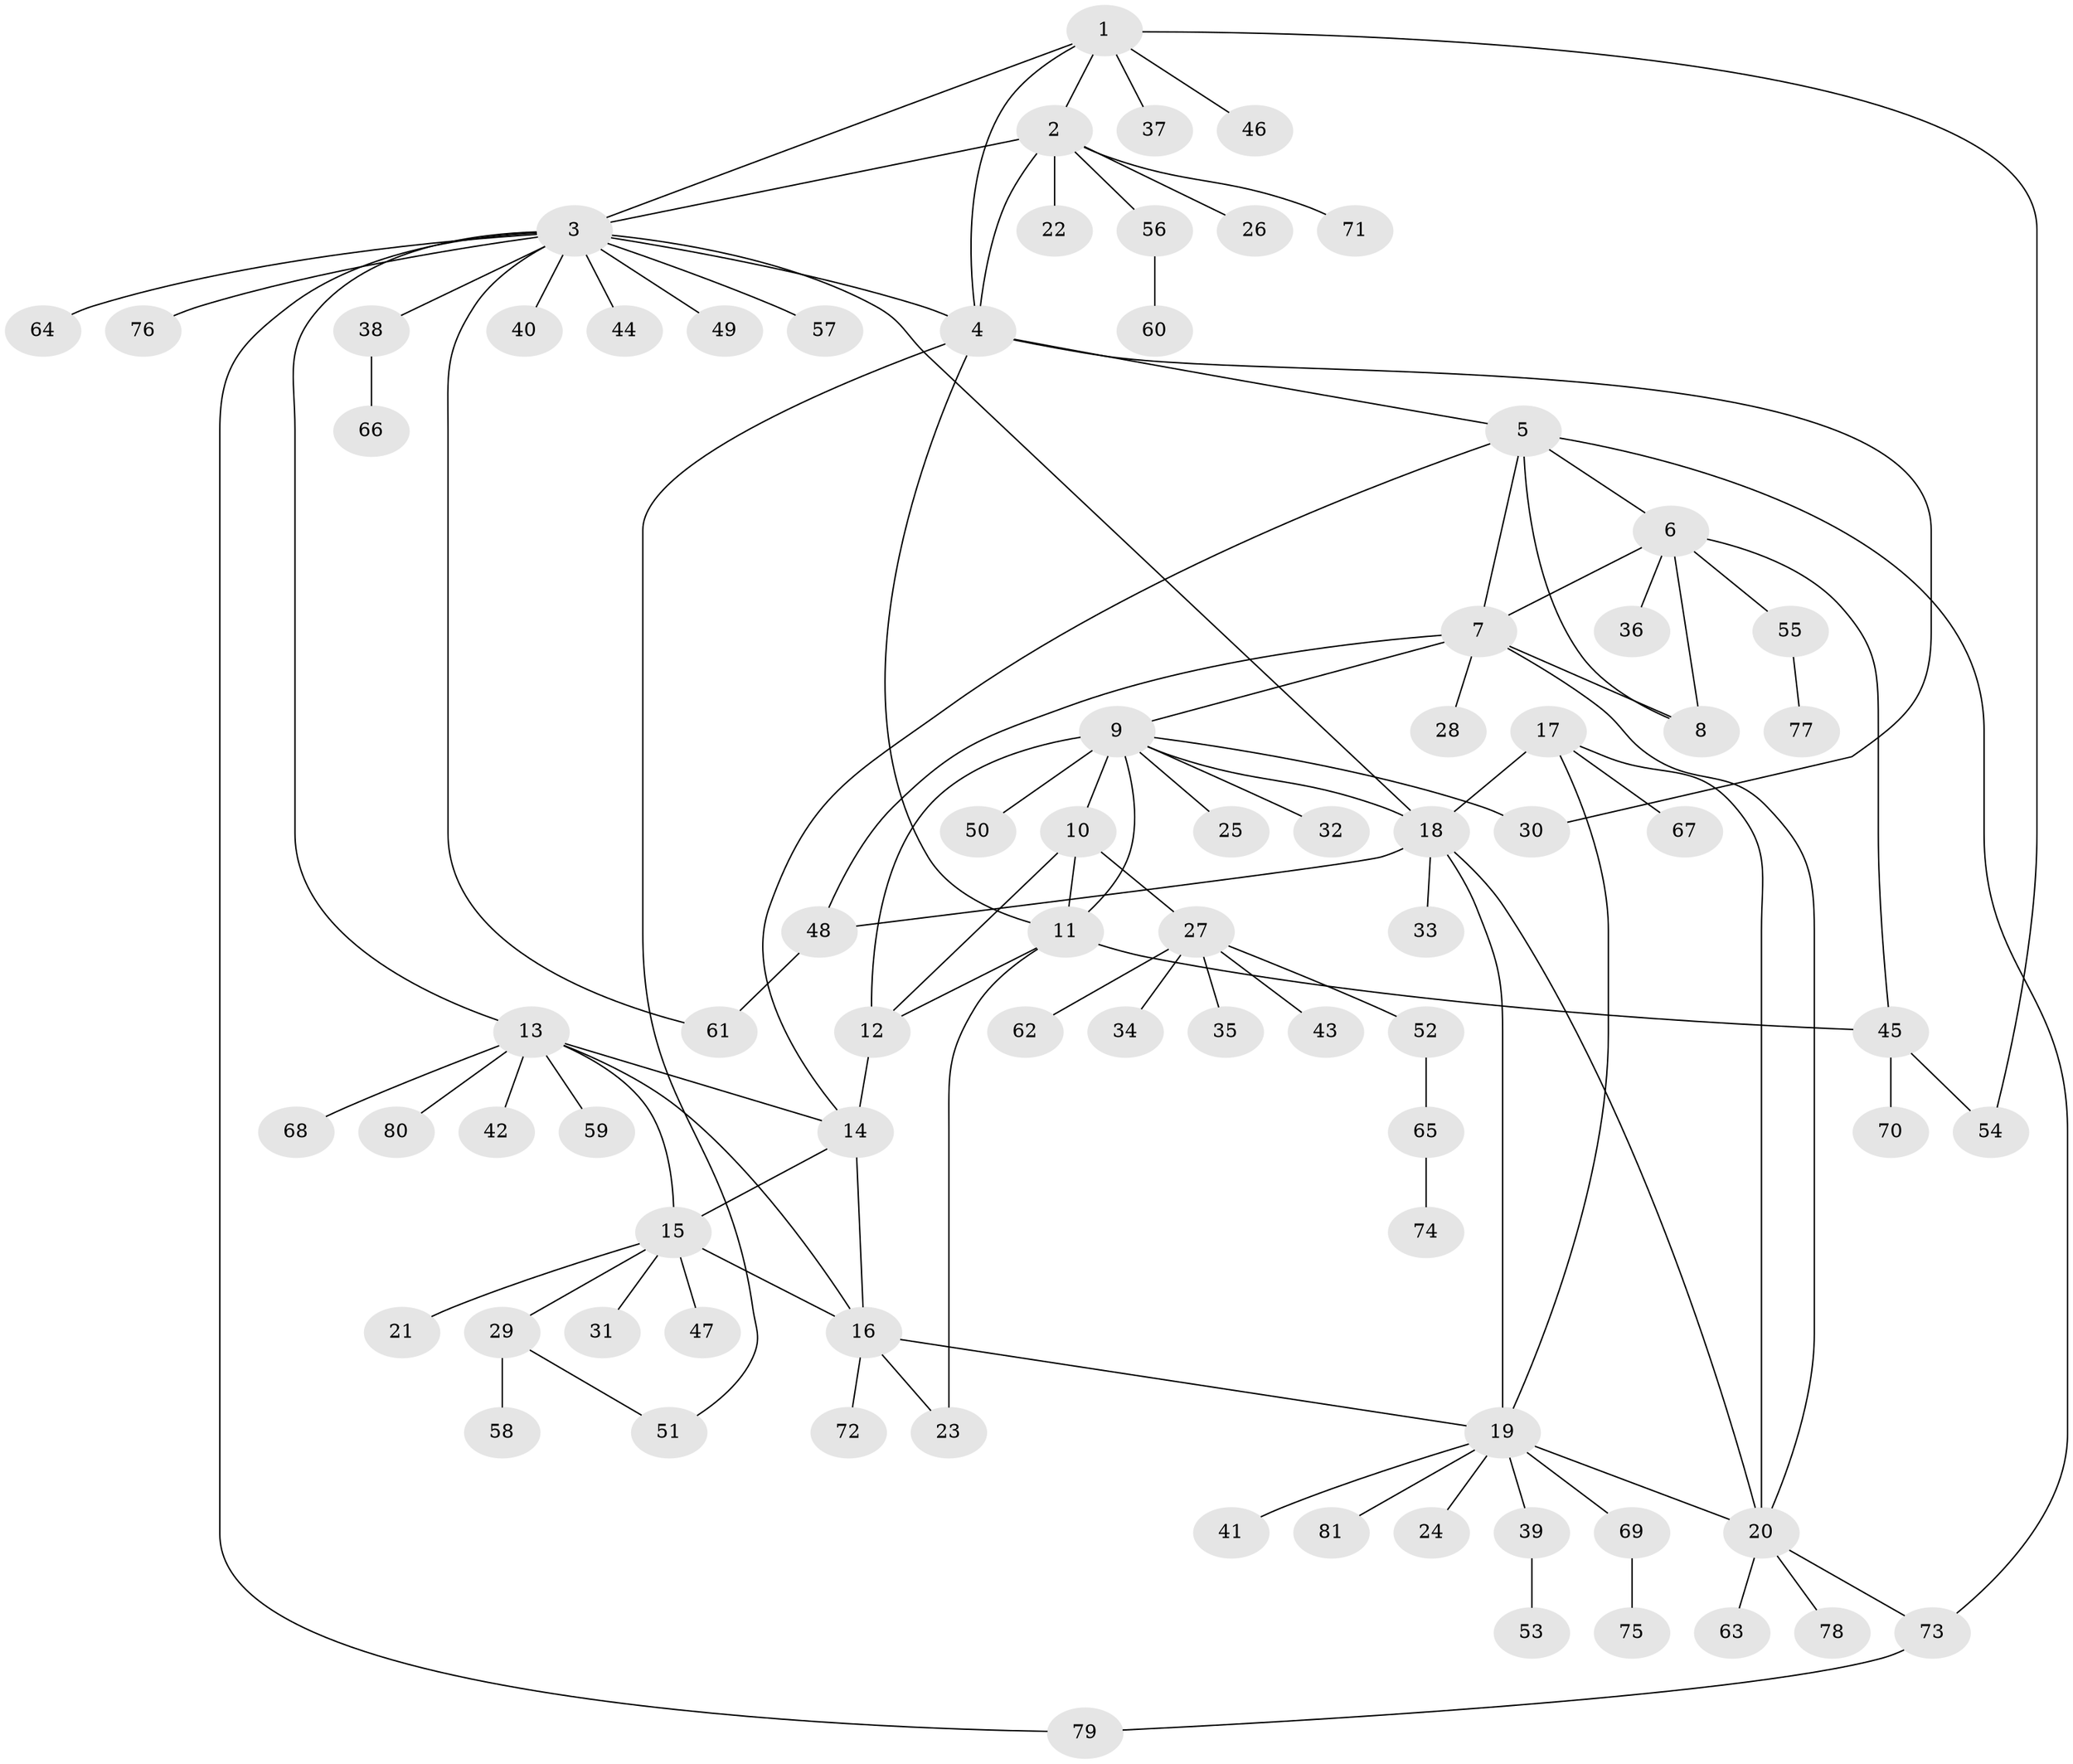 // Generated by graph-tools (version 1.1) at 2025/50/03/09/25 03:50:30]
// undirected, 81 vertices, 110 edges
graph export_dot {
graph [start="1"]
  node [color=gray90,style=filled];
  1;
  2;
  3;
  4;
  5;
  6;
  7;
  8;
  9;
  10;
  11;
  12;
  13;
  14;
  15;
  16;
  17;
  18;
  19;
  20;
  21;
  22;
  23;
  24;
  25;
  26;
  27;
  28;
  29;
  30;
  31;
  32;
  33;
  34;
  35;
  36;
  37;
  38;
  39;
  40;
  41;
  42;
  43;
  44;
  45;
  46;
  47;
  48;
  49;
  50;
  51;
  52;
  53;
  54;
  55;
  56;
  57;
  58;
  59;
  60;
  61;
  62;
  63;
  64;
  65;
  66;
  67;
  68;
  69;
  70;
  71;
  72;
  73;
  74;
  75;
  76;
  77;
  78;
  79;
  80;
  81;
  1 -- 2;
  1 -- 3;
  1 -- 4;
  1 -- 37;
  1 -- 46;
  1 -- 54;
  2 -- 3;
  2 -- 4;
  2 -- 22;
  2 -- 26;
  2 -- 56;
  2 -- 71;
  3 -- 4;
  3 -- 13;
  3 -- 18;
  3 -- 38;
  3 -- 40;
  3 -- 44;
  3 -- 49;
  3 -- 57;
  3 -- 61;
  3 -- 64;
  3 -- 76;
  3 -- 79;
  4 -- 5;
  4 -- 11;
  4 -- 30;
  4 -- 51;
  5 -- 6;
  5 -- 7;
  5 -- 8;
  5 -- 14;
  5 -- 73;
  6 -- 7;
  6 -- 8;
  6 -- 36;
  6 -- 45;
  6 -- 55;
  7 -- 8;
  7 -- 9;
  7 -- 20;
  7 -- 28;
  7 -- 48;
  9 -- 10;
  9 -- 11;
  9 -- 12;
  9 -- 18;
  9 -- 25;
  9 -- 30;
  9 -- 32;
  9 -- 50;
  10 -- 11;
  10 -- 12;
  10 -- 27;
  11 -- 12;
  11 -- 23;
  11 -- 45;
  12 -- 14;
  13 -- 14;
  13 -- 15;
  13 -- 16;
  13 -- 42;
  13 -- 59;
  13 -- 68;
  13 -- 80;
  14 -- 15;
  14 -- 16;
  15 -- 16;
  15 -- 21;
  15 -- 29;
  15 -- 31;
  15 -- 47;
  16 -- 19;
  16 -- 23;
  16 -- 72;
  17 -- 18;
  17 -- 19;
  17 -- 20;
  17 -- 67;
  18 -- 19;
  18 -- 20;
  18 -- 33;
  18 -- 48;
  19 -- 20;
  19 -- 24;
  19 -- 39;
  19 -- 41;
  19 -- 69;
  19 -- 81;
  20 -- 63;
  20 -- 73;
  20 -- 78;
  27 -- 34;
  27 -- 35;
  27 -- 43;
  27 -- 52;
  27 -- 62;
  29 -- 51;
  29 -- 58;
  38 -- 66;
  39 -- 53;
  45 -- 54;
  45 -- 70;
  48 -- 61;
  52 -- 65;
  55 -- 77;
  56 -- 60;
  65 -- 74;
  69 -- 75;
  73 -- 79;
}
